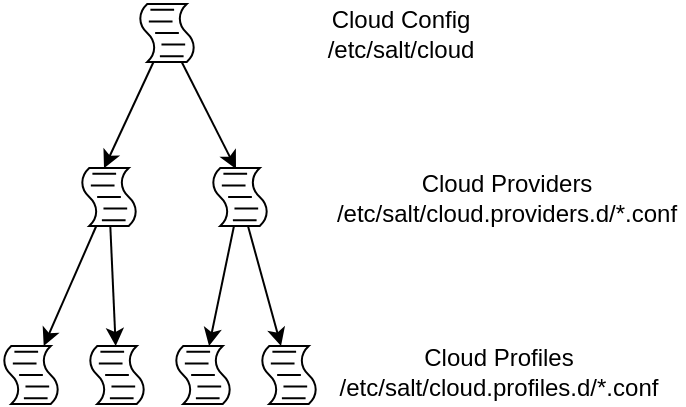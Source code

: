<mxfile version="12.1.3" type="github" pages="1"><diagram id="2dQ3vv2bB4VL_9cnBM0J" name="Page-1"><mxGraphModel dx="589" dy="323" grid="0" gridSize="10" guides="1" tooltips="1" connect="1" arrows="1" fold="1" page="1" pageScale="1" pageWidth="827" pageHeight="1169" math="0" shadow="0"><root><mxCell id="0"/><mxCell id="1" parent="0"/><mxCell id="EC6WqLHvmlW8YD3_cuzC-1" value="" style="shape=mxgraph.bpmn.script_task;html=1;outlineConnect=0;" vertex="1" parent="1"><mxGeometry x="288" y="117" width="29" height="29" as="geometry"/></mxCell><mxCell id="EC6WqLHvmlW8YD3_cuzC-2" value="Cloud Config&lt;br&gt;/etc/salt/cloud" style="text;html=1;strokeColor=none;fillColor=none;align=center;verticalAlign=middle;whiteSpace=wrap;rounded=0;" vertex="1" parent="1"><mxGeometry x="378" y="115" width="83" height="33" as="geometry"/></mxCell><mxCell id="EC6WqLHvmlW8YD3_cuzC-5" value="" style="shape=mxgraph.bpmn.script_task;html=1;outlineConnect=0;" vertex="1" parent="1"><mxGeometry x="259" y="199" width="29" height="29" as="geometry"/></mxCell><mxCell id="EC6WqLHvmlW8YD3_cuzC-6" value="" style="shape=mxgraph.bpmn.script_task;html=1;outlineConnect=0;" vertex="1" parent="1"><mxGeometry x="324.5" y="199" width="29" height="29" as="geometry"/></mxCell><mxCell id="EC6WqLHvmlW8YD3_cuzC-7" value="" style="shape=mxgraph.bpmn.script_task;html=1;outlineConnect=0;" vertex="1" parent="1"><mxGeometry x="220" y="288" width="29" height="29" as="geometry"/></mxCell><mxCell id="EC6WqLHvmlW8YD3_cuzC-8" value="" style="shape=mxgraph.bpmn.script_task;html=1;outlineConnect=0;" vertex="1" parent="1"><mxGeometry x="263" y="288" width="29" height="29" as="geometry"/></mxCell><mxCell id="EC6WqLHvmlW8YD3_cuzC-9" value="" style="shape=mxgraph.bpmn.script_task;html=1;outlineConnect=0;" vertex="1" parent="1"><mxGeometry x="306" y="288" width="29" height="29" as="geometry"/></mxCell><mxCell id="EC6WqLHvmlW8YD3_cuzC-10" value="" style="shape=mxgraph.bpmn.script_task;html=1;outlineConnect=0;" vertex="1" parent="1"><mxGeometry x="349" y="288" width="29" height="29" as="geometry"/></mxCell><mxCell id="EC6WqLHvmlW8YD3_cuzC-11" value="Cloud Providers&lt;br&gt;/etc/salt/cloud.providers.d/*.conf" style="text;html=1;strokeColor=none;fillColor=none;align=center;verticalAlign=middle;whiteSpace=wrap;rounded=0;" vertex="1" parent="1"><mxGeometry x="384" y="197" width="177" height="33" as="geometry"/></mxCell><mxCell id="EC6WqLHvmlW8YD3_cuzC-12" value="Cloud Profiles&lt;br&gt;/etc/salt/cloud.profiles.d/*.conf" style="text;html=1;strokeColor=none;fillColor=none;align=center;verticalAlign=middle;whiteSpace=wrap;rounded=0;" vertex="1" parent="1"><mxGeometry x="384" y="284" width="169" height="33" as="geometry"/></mxCell><mxCell id="EC6WqLHvmlW8YD3_cuzC-14" value="" style="endArrow=classic;html=1;entryX=0.414;entryY=0.005;entryDx=0;entryDy=0;entryPerimeter=0;" edge="1" parent="1" source="EC6WqLHvmlW8YD3_cuzC-1" target="EC6WqLHvmlW8YD3_cuzC-5"><mxGeometry width="50" height="50" relative="1" as="geometry"><mxPoint x="221" y="359" as="sourcePoint"/><mxPoint x="271" y="309" as="targetPoint"/></mxGeometry></mxCell><mxCell id="EC6WqLHvmlW8YD3_cuzC-15" value="" style="endArrow=classic;html=1;entryX=0.431;entryY=0.017;entryDx=0;entryDy=0;entryPerimeter=0;" edge="1" parent="1" source="EC6WqLHvmlW8YD3_cuzC-1" target="EC6WqLHvmlW8YD3_cuzC-6"><mxGeometry width="50" height="50" relative="1" as="geometry"><mxPoint x="304.219" y="156" as="sourcePoint"/><mxPoint x="281.006" y="196.645" as="targetPoint"/></mxGeometry></mxCell><mxCell id="EC6WqLHvmlW8YD3_cuzC-16" value="" style="endArrow=classic;html=1;" edge="1" parent="1" source="EC6WqLHvmlW8YD3_cuzC-5" target="EC6WqLHvmlW8YD3_cuzC-7"><mxGeometry width="50" height="50" relative="1" as="geometry"><mxPoint x="314.219" y="166" as="sourcePoint"/><mxPoint x="291.006" y="206.645" as="targetPoint"/></mxGeometry></mxCell><mxCell id="EC6WqLHvmlW8YD3_cuzC-17" value="" style="endArrow=classic;html=1;" edge="1" parent="1" source="EC6WqLHvmlW8YD3_cuzC-5" target="EC6WqLHvmlW8YD3_cuzC-8"><mxGeometry width="50" height="50" relative="1" as="geometry"><mxPoint x="324.219" y="176" as="sourcePoint"/><mxPoint x="301.006" y="216.645" as="targetPoint"/></mxGeometry></mxCell><mxCell id="EC6WqLHvmlW8YD3_cuzC-18" value="" style="endArrow=classic;html=1;" edge="1" parent="1" source="EC6WqLHvmlW8YD3_cuzC-6" target="EC6WqLHvmlW8YD3_cuzC-9"><mxGeometry width="50" height="50" relative="1" as="geometry"><mxPoint x="334.219" y="186" as="sourcePoint"/><mxPoint x="311.006" y="226.645" as="targetPoint"/></mxGeometry></mxCell><mxCell id="EC6WqLHvmlW8YD3_cuzC-19" value="" style="endArrow=classic;html=1;" edge="1" parent="1" source="EC6WqLHvmlW8YD3_cuzC-6" target="EC6WqLHvmlW8YD3_cuzC-10"><mxGeometry width="50" height="50" relative="1" as="geometry"><mxPoint x="344.219" y="196" as="sourcePoint"/><mxPoint x="321.006" y="236.645" as="targetPoint"/></mxGeometry></mxCell></root></mxGraphModel></diagram></mxfile>